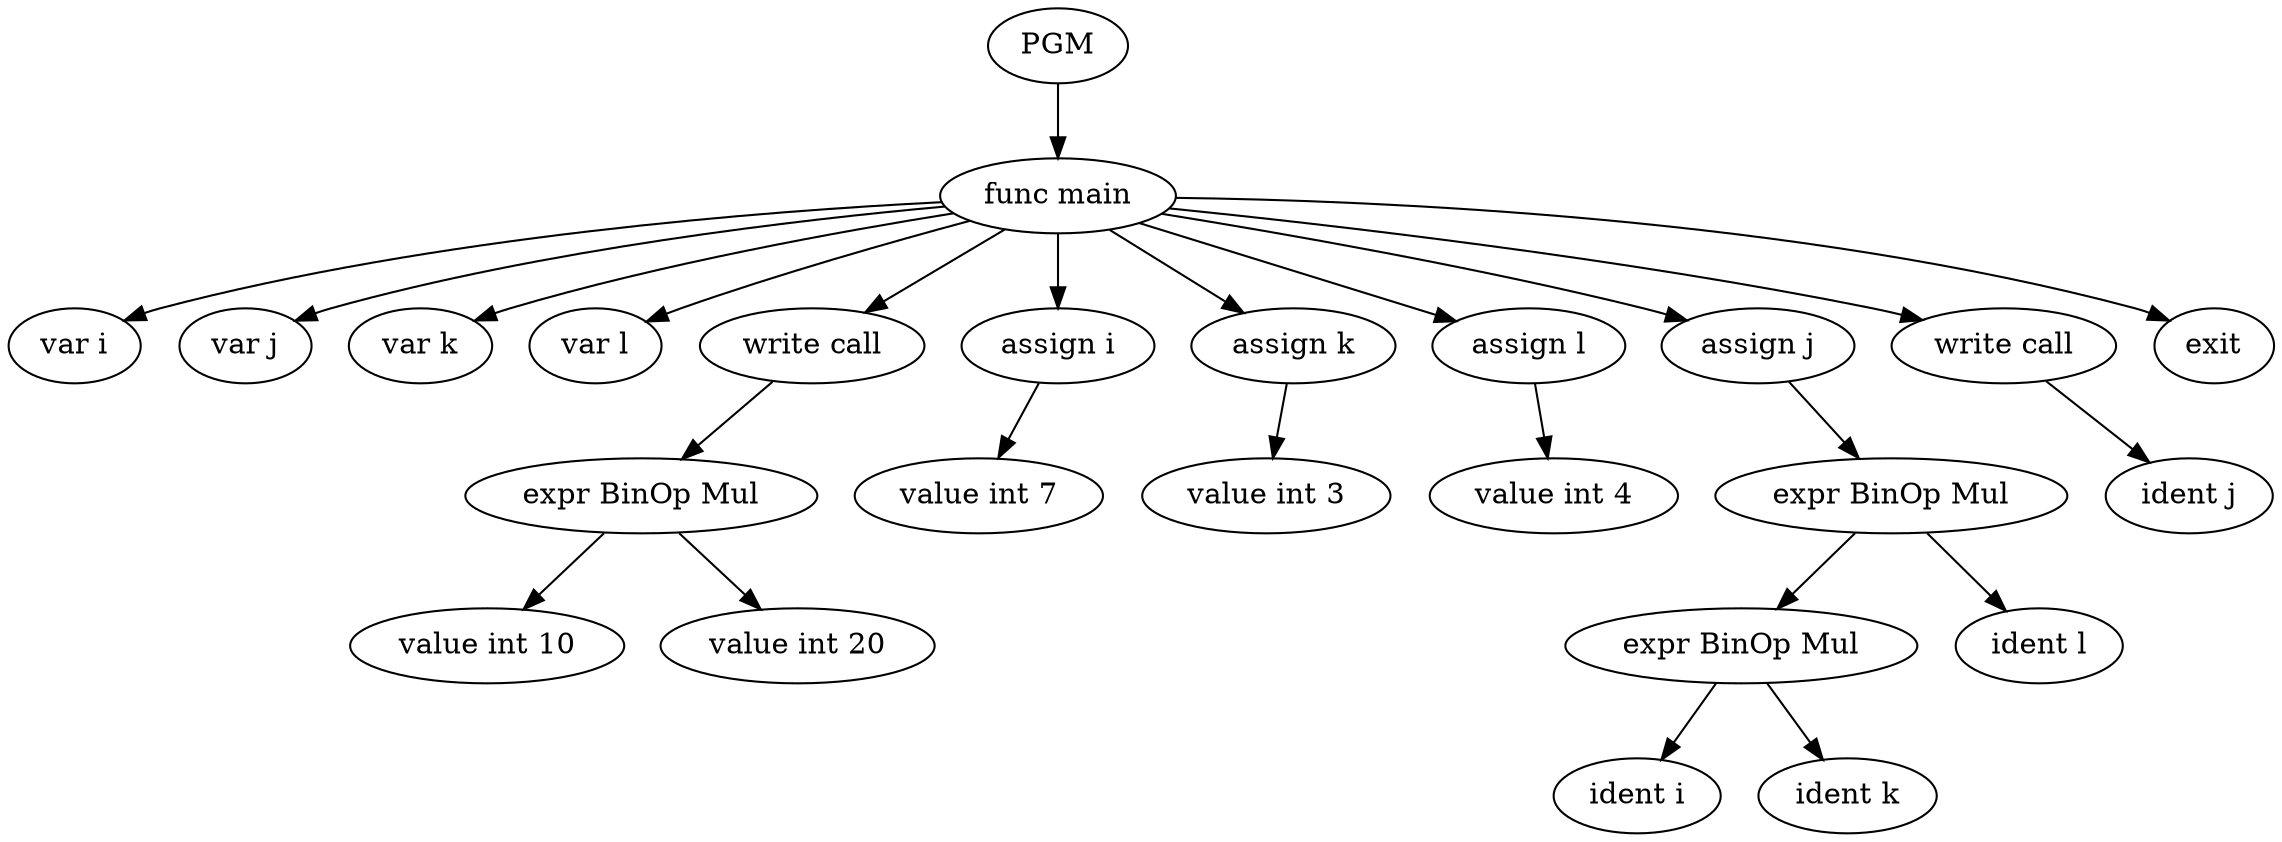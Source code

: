 digraph ast {
0[label = PGM, shape = ellipse]
1[label = "func main", shape = ellipse]
0 -> 1
2[label = "var i", shape = ellipse]
1 -> 2
3[label = "var j", shape = ellipse]
1 -> 3
4[label = "var k", shape = ellipse]
1 -> 4
5[label = "var l", shape = ellipse]
1 -> 5
6[label = "write call", shape = ellipse]
1 -> 6
7[label = "expr BinOp Mul", shape = ellipse]
6 -> 7
8[label = "value int 10", shape = ellipse]
7 -> 8
9[label = "value int 20", shape = ellipse]
7 -> 9
10[label = "assign i", shape = ellipse]
1 -> 10
11[label = "value int 7", shape = ellipse]
10 -> 11
12[label = "assign k", shape = ellipse]
1 -> 12
13[label = "value int 3", shape = ellipse]
12 -> 13
14[label = "assign l", shape = ellipse]
1 -> 14
15[label = "value int 4", shape = ellipse]
14 -> 15
16[label = "assign j", shape = ellipse]
1 -> 16
17[label = "expr BinOp Mul", shape = ellipse]
16 -> 17
18[label = "expr BinOp Mul", shape = ellipse]
17 -> 18
19[label = "ident i", shape = ellipse]
18 -> 19
20[label = "ident k", shape = ellipse]
18 -> 20
21[label = "ident l", shape = ellipse]
17 -> 21
22[label = "write call", shape = ellipse]
1 -> 22
23[label = "ident j", shape = ellipse]
22 -> 23
24[label = "exit", shape = ellipse]
1 -> 24
}